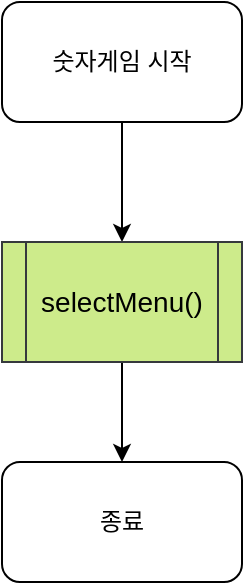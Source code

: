 <mxfile version="20.2.4" type="device" pages="7"><diagram id="C5RBs43oDa-KdzZeNtuy" name="main"><mxGraphModel dx="1207" dy="1109" grid="1" gridSize="10" guides="1" tooltips="1" connect="1" arrows="1" fold="1" page="1" pageScale="1" pageWidth="827" pageHeight="1169" math="0" shadow="0"><root><mxCell id="WIyWlLk6GJQsqaUBKTNV-0"/><mxCell id="WIyWlLk6GJQsqaUBKTNV-1" parent="WIyWlLk6GJQsqaUBKTNV-0"/><mxCell id="uVkJS1h35zM783HJpIO9-5" value="" style="edgeStyle=orthogonalEdgeStyle;rounded=0;orthogonalLoop=1;jettySize=auto;html=1;entryX=0.5;entryY=0;entryDx=0;entryDy=0;" edge="1" parent="WIyWlLk6GJQsqaUBKTNV-1" source="uVkJS1h35zM783HJpIO9-1" target="_pvK1R7NWMLlDdojO5CY-0"><mxGeometry relative="1" as="geometry"/></mxCell><mxCell id="uVkJS1h35zM783HJpIO9-1" value="숫자게임 시작" style="rounded=1;whiteSpace=wrap;html=1;" vertex="1" parent="WIyWlLk6GJQsqaUBKTNV-1"><mxGeometry x="354" y="40" width="120" height="60" as="geometry"/></mxCell><mxCell id="uVkJS1h35zM783HJpIO9-29" value="종료" style="whiteSpace=wrap;html=1;rounded=1;" vertex="1" parent="WIyWlLk6GJQsqaUBKTNV-1"><mxGeometry x="354" y="270" width="120" height="60" as="geometry"/></mxCell><mxCell id="_pvK1R7NWMLlDdojO5CY-3" value="" style="edgeStyle=orthogonalEdgeStyle;rounded=0;orthogonalLoop=1;jettySize=auto;html=1;fontSize=14;" edge="1" parent="WIyWlLk6GJQsqaUBKTNV-1" source="_pvK1R7NWMLlDdojO5CY-0" target="uVkJS1h35zM783HJpIO9-29"><mxGeometry relative="1" as="geometry"/></mxCell><mxCell id="_pvK1R7NWMLlDdojO5CY-0" value="selectMenu()" style="shape=process;whiteSpace=wrap;html=1;backgroundOutline=1;fontSize=14;fillColor=#cdeb8b;strokeColor=#36393d;" vertex="1" parent="WIyWlLk6GJQsqaUBKTNV-1"><mxGeometry x="354" y="160" width="120" height="60" as="geometry"/></mxCell></root></mxGraphModel></diagram><diagram id="bAp6ydhGfjx5st9klD4W" name="selectMenu"><mxGraphModel dx="1271" dy="1167" grid="1" gridSize="10" guides="1" tooltips="1" connect="1" arrows="1" fold="1" page="1" pageScale="1" pageWidth="827" pageHeight="1169" math="0" shadow="0"><root><mxCell id="0"/><mxCell id="1" parent="0"/><mxCell id="9-duJeXu1HuWtQftYZ14-1" value="" style="edgeStyle=orthogonalEdgeStyle;rounded=0;orthogonalLoop=1;jettySize=auto;html=1;fontSize=15;entryX=0.5;entryY=0;entryDx=0;entryDy=0;" edge="1" parent="1" source="9-duJeXu1HuWtQftYZ14-5" target="zVkVX1BJHOGxjDp4-cm--2"><mxGeometry relative="1" as="geometry"><mxPoint x="358.95" y="370" as="targetPoint"/></mxGeometry></mxCell><mxCell id="9-duJeXu1HuWtQftYZ14-2" value="2" style="edgeLabel;html=1;align=center;verticalAlign=middle;resizable=0;points=[];fontSize=15;" vertex="1" connectable="0" parent="9-duJeXu1HuWtQftYZ14-1"><mxGeometry x="-0.467" y="3" relative="1" as="geometry"><mxPoint as="offset"/></mxGeometry></mxCell><mxCell id="9-duJeXu1HuWtQftYZ14-3" value="" style="edgeStyle=orthogonalEdgeStyle;rounded=0;orthogonalLoop=1;jettySize=auto;html=1;fontSize=15;entryX=0.5;entryY=0;entryDx=0;entryDy=0;" edge="1" parent="1" source="9-duJeXu1HuWtQftYZ14-5" target="9-duJeXu1HuWtQftYZ14-5"><mxGeometry relative="1" as="geometry"><mxPoint x="178.95" y="340" as="targetPoint"/><Array as="points"><mxPoint x="359" y="190"/><mxPoint x="210" y="190"/><mxPoint x="210" y="270"/><mxPoint x="359" y="270"/></Array></mxGeometry></mxCell><mxCell id="9-duJeXu1HuWtQftYZ14-4" value="default" style="edgeLabel;html=1;align=center;verticalAlign=middle;resizable=0;points=[];fontSize=15;" vertex="1" connectable="0" parent="9-duJeXu1HuWtQftYZ14-3"><mxGeometry x="0.306" y="4" relative="1" as="geometry"><mxPoint x="10" y="4" as="offset"/></mxGeometry></mxCell><mxCell id="9-duJeXu1HuWtQftYZ14-5" value="원하는 기능을 선택해주세요" style="rhombus;whiteSpace=wrap;html=1;rounded=1;" vertex="1" parent="1"><mxGeometry x="278.95" y="230" width="160" height="80" as="geometry"/></mxCell><mxCell id="9-duJeXu1HuWtQftYZ14-6" value="" style="edgeStyle=orthogonalEdgeStyle;rounded=0;orthogonalLoop=1;jettySize=auto;html=1;fontSize=15;entryX=0.5;entryY=0;entryDx=0;entryDy=0;" edge="1" parent="1" source="9-duJeXu1HuWtQftYZ14-7" target="9-duJeXu1HuWtQftYZ14-5"><mxGeometry relative="1" as="geometry"><mxPoint x="862.95" y="340" as="targetPoint"/><Array as="points"><mxPoint x="560" y="190"/><mxPoint x="359" y="190"/></Array></mxGeometry></mxCell><mxCell id="9-duJeXu1HuWtQftYZ14-7" value="playBall()" style="shape=process;whiteSpace=wrap;html=1;fillColor=#ffe6cc;strokeColor=#d79b00;" vertex="1" parent="1"><mxGeometry x="499.95" y="240" width="130" height="60" as="geometry"/></mxCell><mxCell id="9-duJeXu1HuWtQftYZ14-8" value="" style="edgeStyle=orthogonalEdgeStyle;rounded=0;orthogonalLoop=1;jettySize=auto;html=1;endArrow=none;entryX=0;entryY=0.5;entryDx=0;entryDy=0;" edge="1" parent="1" source="9-duJeXu1HuWtQftYZ14-5" target="9-duJeXu1HuWtQftYZ14-7"><mxGeometry relative="1" as="geometry"><mxPoint x="358.95" y="310" as="sourcePoint"/><mxPoint x="358.95" y="390" as="targetPoint"/></mxGeometry></mxCell><mxCell id="9-duJeXu1HuWtQftYZ14-9" value="&lt;font style=&quot;font-size: 15px;&quot;&gt;&lt;b&gt;1&lt;/b&gt;&lt;/font&gt;" style="edgeLabel;html=1;align=center;verticalAlign=middle;resizable=0;points=[];fontSize=13;" vertex="1" connectable="0" parent="9-duJeXu1HuWtQftYZ14-8"><mxGeometry x="0.075" y="2" relative="1" as="geometry"><mxPoint x="-2" y="7" as="offset"/></mxGeometry></mxCell><mxCell id="zVkVX1BJHOGxjDp4-cm--1" style="edgeStyle=orthogonalEdgeStyle;rounded=0;orthogonalLoop=1;jettySize=auto;html=1;entryX=0.5;entryY=0;entryDx=0;entryDy=0;fontSize=14;" edge="1" parent="1" source="9-duJeXu1HuWtQftYZ14-10" target="9-duJeXu1HuWtQftYZ14-5"><mxGeometry relative="1" as="geometry"/></mxCell><mxCell id="9-duJeXu1HuWtQftYZ14-10" value="selectMenu" style="rounded=1;whiteSpace=wrap;html=1;fontSize=14;fillColor=#cdeb8b;strokeColor=#36393d;" vertex="1" parent="1"><mxGeometry x="298.95" y="70" width="120" height="60" as="geometry"/></mxCell><mxCell id="zVkVX1BJHOGxjDp4-cm--2" value="종료" style="rounded=1;whiteSpace=wrap;html=1;fontSize=14;fillColor=#cdeb8b;strokeColor=#36393d;" vertex="1" parent="1"><mxGeometry x="298.95" y="380" width="120" height="60" as="geometry"/></mxCell></root></mxGraphModel></diagram><diagram id="x1bRZd0iC76u8-oU4Qbn" name="playBall"><mxGraphModel dx="380" dy="1109" grid="1" gridSize="10" guides="1" tooltips="1" connect="1" arrows="1" fold="1" page="1" pageScale="1" pageWidth="827" pageHeight="1169" math="0" shadow="0"><root><mxCell id="0"/><mxCell id="1" parent="0"/><mxCell id="EG2db4ZvXb7v9bf6i86r-6" value="" style="edgeStyle=orthogonalEdgeStyle;rounded=0;orthogonalLoop=1;jettySize=auto;html=1;fontSize=12;" edge="1" parent="1" source="0vu9KIirDcHEanupQXg5-1" target="gS98TExUE1DXUjhEsmdj-3"><mxGeometry relative="1" as="geometry"/></mxCell><mxCell id="0vu9KIirDcHEanupQXg5-1" value="playBall" style="rounded=1;whiteSpace=wrap;html=1;fontSize=12;fillColor=#ffe6cc;strokeColor=#d79b00;" vertex="1" parent="1"><mxGeometry x="1213" y="24.94" width="120" height="60" as="geometry"/></mxCell><mxCell id="gS98TExUE1DXUjhEsmdj-4" value="" style="edgeStyle=orthogonalEdgeStyle;rounded=0;orthogonalLoop=1;jettySize=auto;html=1;fontSize=15;entryX=0.5;entryY=0;entryDx=0;entryDy=0;" edge="1" parent="1" source="gS98TExUE1DXUjhEsmdj-1" target="gS98TExUE1DXUjhEsmdj-9"><mxGeometry relative="1" as="geometry"/></mxCell><mxCell id="gS98TExUE1DXUjhEsmdj-5" value="Yes" style="edgeLabel;html=1;align=center;verticalAlign=middle;resizable=0;points=[];fontSize=15;" vertex="1" connectable="0" parent="gS98TExUE1DXUjhEsmdj-4"><mxGeometry x="-0.6" y="1" relative="1" as="geometry"><mxPoint as="offset"/></mxGeometry></mxCell><mxCell id="gS98TExUE1DXUjhEsmdj-7" value="" style="edgeStyle=orthogonalEdgeStyle;rounded=0;orthogonalLoop=1;jettySize=auto;html=1;fontSize=15;exitX=1;exitY=0.5;exitDx=0;exitDy=0;entryX=0.5;entryY=0;entryDx=0;entryDy=0;" edge="1" parent="1" source="gS98TExUE1DXUjhEsmdj-1" target="zKwce-JG-Tvyw7EVhBy0-1"><mxGeometry relative="1" as="geometry"><mxPoint x="1321" y="864.88" as="targetPoint"/><Array as="points"><mxPoint x="1441" y="394.94"/><mxPoint x="1441" y="884.94"/><mxPoint x="1273" y="884.94"/><mxPoint x="1273" y="924.94"/></Array></mxGeometry></mxCell><mxCell id="gS98TExUE1DXUjhEsmdj-8" value="No" style="edgeLabel;html=1;align=center;verticalAlign=middle;resizable=0;points=[];fontSize=15;" vertex="1" connectable="0" parent="gS98TExUE1DXUjhEsmdj-7"><mxGeometry x="0.151" y="1" relative="1" as="geometry"><mxPoint x="-61" y="-364" as="offset"/></mxGeometry></mxCell><mxCell id="gS98TExUE1DXUjhEsmdj-1" value="remainCount 가 &lt;br&gt;0 보다 큰가?" style="rhombus;whiteSpace=wrap;html=1;fontSize=13;" vertex="1" parent="1"><mxGeometry x="1194" y="354.88" width="158" height="80" as="geometry"/></mxCell><mxCell id="19aVycV1D6iqVh5cLs66-4" value="" style="edgeStyle=orthogonalEdgeStyle;rounded=0;orthogonalLoop=1;jettySize=auto;html=1;fontSize=15;" edge="1" parent="1" source="gS98TExUE1DXUjhEsmdj-3" target="19aVycV1D6iqVh5cLs66-1"><mxGeometry relative="1" as="geometry"/></mxCell><mxCell id="gS98TExUE1DXUjhEsmdj-3" value="&lt;span style=&quot;font-size: 13px;&quot;&gt;answer: [Int] ← []&lt;/span&gt;&lt;br&gt;userNumbers: [Int] ← []&lt;span style=&quot;font-size: 13px;&quot;&gt;&lt;br&gt;remainCount&amp;nbsp;&lt;/span&gt;&lt;span style=&quot;font-size: 13px;&quot;&gt;←&lt;/span&gt;&lt;span style=&quot;font-size: 13px;&quot;&gt;&amp;nbsp;9&lt;/span&gt;" style="whiteSpace=wrap;html=1;" vertex="1" parent="1"><mxGeometry x="1193" y="124.94" width="159" height="60" as="geometry"/></mxCell><mxCell id="tTXWJGBSKG9Qbc8CfJSd-2" value="" style="edgeStyle=orthogonalEdgeStyle;rounded=0;orthogonalLoop=1;jettySize=auto;html=1;fontSize=13;" edge="1" parent="1" source="gS98TExUE1DXUjhEsmdj-9" target="tTXWJGBSKG9Qbc8CfJSd-1"><mxGeometry relative="1" as="geometry"/></mxCell><mxCell id="gS98TExUE1DXUjhEsmdj-9" value="enterUserNumbers()" style="shape=process;whiteSpace=wrap;html=1;fillColor=#d5e8d4;strokeColor=#82b366;" vertex="1" parent="1"><mxGeometry x="1194" y="504.94" width="158" height="60" as="geometry"/></mxCell><mxCell id="tMNxzL_gaoHRdnnaNbxD-5" style="edgeStyle=orthogonalEdgeStyle;rounded=0;orthogonalLoop=1;jettySize=auto;html=1;entryX=0.5;entryY=0;entryDx=0;entryDy=0;fontSize=13;exitX=0.5;exitY=0;exitDx=0;exitDy=0;" edge="1" parent="1" target="gS98TExUE1DXUjhEsmdj-1"><mxGeometry relative="1" as="geometry"><mxPoint x="1040" y="489.88" as="sourcePoint"/><Array as="points"><mxPoint x="1041" y="304.94"/><mxPoint x="1272" y="304.94"/></Array></mxGeometry></mxCell><mxCell id="EG2db4ZvXb7v9bf6i86r-7" value="remainCount ←&amp;nbsp;remainCount - 1" style="whiteSpace=wrap;html=1;" vertex="1" parent="1"><mxGeometry x="910" y="474.94" width="198" height="60" as="geometry"/></mxCell><mxCell id="NdY0UmMS20PDG0NU7nxU-3" value="" style="edgeStyle=orthogonalEdgeStyle;rounded=0;orthogonalLoop=1;jettySize=auto;html=1;fontSize=13;" edge="1" parent="1" source="tTXWJGBSKG9Qbc8CfJSd-1" target="NdY0UmMS20PDG0NU7nxU-2"><mxGeometry relative="1" as="geometry"/></mxCell><mxCell id="tTXWJGBSKG9Qbc8CfJSd-1" value="refereeDecision()" style="shape=process;whiteSpace=wrap;html=1;fillColor=#f8cecc;strokeColor=#b85450;" vertex="1" parent="1"><mxGeometry x="1194" y="614.94" width="158" height="60" as="geometry"/></mxCell><mxCell id="zKwce-JG-Tvyw7EVhBy0-2" value="" style="edgeStyle=orthogonalEdgeStyle;rounded=0;orthogonalLoop=1;jettySize=auto;html=1;fontSize=13;" edge="1" parent="1" source="NdY0UmMS20PDG0NU7nxU-2" target="zKwce-JG-Tvyw7EVhBy0-1"><mxGeometry relative="1" as="geometry"/></mxCell><mxCell id="wl9UcZr1dxcssJ0GVz9--1" value="Yes" style="edgeLabel;html=1;align=center;verticalAlign=middle;resizable=0;points=[];fontSize=15;" vertex="1" connectable="0" parent="zKwce-JG-Tvyw7EVhBy0-2"><mxGeometry x="-0.356" y="4" relative="1" as="geometry"><mxPoint as="offset"/></mxGeometry></mxCell><mxCell id="tMNxzL_gaoHRdnnaNbxD-4" value="" style="edgeStyle=orthogonalEdgeStyle;rounded=0;orthogonalLoop=1;jettySize=auto;html=1;fontSize=13;entryX=0.5;entryY=1;entryDx=0;entryDy=0;" edge="1" parent="1" source="NdY0UmMS20PDG0NU7nxU-2"><mxGeometry relative="1" as="geometry"><mxPoint x="1040" y="549.88" as="targetPoint"/></mxGeometry></mxCell><mxCell id="tMNxzL_gaoHRdnnaNbxD-6" value="No" style="edgeLabel;html=1;align=center;verticalAlign=middle;resizable=0;points=[];fontSize=15;" vertex="1" connectable="0" parent="tMNxzL_gaoHRdnnaNbxD-4"><mxGeometry x="-0.818" y="-4" relative="1" as="geometry"><mxPoint y="4" as="offset"/></mxGeometry></mxCell><mxCell id="NdY0UmMS20PDG0NU7nxU-2" value="&lt;font size=&quot;2&quot;&gt;strikeCount가 3인가?&lt;/font&gt;" style="rhombus;whiteSpace=wrap;html=1;" vertex="1" parent="1"><mxGeometry x="1154" y="734.94" width="238" height="100" as="geometry"/></mxCell><mxCell id="zKwce-JG-Tvyw7EVhBy0-1" value="종료" style="whiteSpace=wrap;html=1;fillColor=#ffe6cc;strokeColor=#d79b00;rounded=1;fontSize=14;" vertex="1" parent="1"><mxGeometry x="1212.5" y="924.94" width="120" height="60" as="geometry"/></mxCell><mxCell id="19aVycV1D6iqVh5cLs66-3" style="edgeStyle=orthogonalEdgeStyle;rounded=0;orthogonalLoop=1;jettySize=auto;html=1;entryX=0.5;entryY=0;entryDx=0;entryDy=0;fontSize=15;" edge="1" parent="1" source="19aVycV1D6iqVh5cLs66-1" target="gS98TExUE1DXUjhEsmdj-1"><mxGeometry relative="1" as="geometry"/></mxCell><mxCell id="19aVycV1D6iqVh5cLs66-1" value="generateAnswer()" style="shape=process;whiteSpace=wrap;html=1;fillColor=#b1ddf0;strokeColor=#10739e;" vertex="1" parent="1"><mxGeometry x="1182" y="214.94" width="182" height="60" as="geometry"/></mxCell></root></mxGraphModel></diagram><diagram id="aLTh9UcyX-KJLq9WHDeC" name="generateAnswer"><mxGraphModel dx="1207" dy="1109" grid="1" gridSize="10" guides="1" tooltips="1" connect="1" arrows="1" fold="1" page="1" pageScale="1" pageWidth="827" pageHeight="1169" math="0" shadow="0"><root><mxCell id="0"/><mxCell id="1" parent="0"/><mxCell id="sXuIHZm2m7XB8Aruyv2w-1" value="" style="edgeStyle=orthogonalEdgeStyle;rounded=0;orthogonalLoop=1;jettySize=auto;html=1;fontSize=12;" edge="1" parent="1" source="sXuIHZm2m7XB8Aruyv2w-2" target="sXuIHZm2m7XB8Aruyv2w-3"><mxGeometry relative="1" as="geometry"/></mxCell><mxCell id="sXuIHZm2m7XB8Aruyv2w-2" value="&lt;span style=&quot;font-size: 14px;&quot;&gt;generateAnswer&lt;/span&gt;" style="rounded=1;whiteSpace=wrap;html=1;fontSize=14;fillColor=#b1ddf0;strokeColor=#10739e;" vertex="1" parent="1"><mxGeometry x="328" y="40" width="172" height="60" as="geometry"/></mxCell><mxCell id="doPPeeVqtxUkTzj32kxz-2" value="" style="edgeStyle=orthogonalEdgeStyle;rounded=0;orthogonalLoop=1;jettySize=auto;html=1;fontSize=15;" edge="1" parent="1" source="sXuIHZm2m7XB8Aruyv2w-3" target="doPPeeVqtxUkTzj32kxz-1"><mxGeometry relative="1" as="geometry"/></mxCell><mxCell id="sXuIHZm2m7XB8Aruyv2w-3" value="&lt;font style=&quot;font-size: 15px;&quot;&gt;array&amp;nbsp;&lt;span style=&quot;font-size: 13px;&quot;&gt;←&amp;nbsp;&lt;/span&gt;Array(1...9)&lt;/font&gt;" style="whiteSpace=wrap;html=1;fontSize=15;" vertex="1" parent="1"><mxGeometry x="328" y="150" width="172" height="60" as="geometry"/></mxCell><mxCell id="d5MZBwNqHJ_Mi4aCTEE0-1" value="return array[...2]" style="whiteSpace=wrap;html=1;fontSize=15;rounded=1;fillColor=#b1ddf0;strokeColor=#10739e;" vertex="1" parent="1"><mxGeometry x="328" y="370" width="172" height="60" as="geometry"/></mxCell><mxCell id="doPPeeVqtxUkTzj32kxz-5" style="edgeStyle=orthogonalEdgeStyle;rounded=0;orthogonalLoop=1;jettySize=auto;html=1;entryX=0.5;entryY=0;entryDx=0;entryDy=0;fontSize=15;" edge="1" parent="1" source="doPPeeVqtxUkTzj32kxz-1" target="d5MZBwNqHJ_Mi4aCTEE0-1"><mxGeometry relative="1" as="geometry"/></mxCell><mxCell id="doPPeeVqtxUkTzj32kxz-1" value="array.shuffle()" style="whiteSpace=wrap;html=1;fontSize=15;" vertex="1" parent="1"><mxGeometry x="328" y="260" width="172" height="60" as="geometry"/></mxCell></root></mxGraphModel></diagram><diagram id="P2Lwb9b8-zngavWbPFj4" name="enterUserNumbers"><mxGraphModel dx="1207" dy="1109" grid="1" gridSize="10" guides="1" tooltips="1" connect="1" arrows="1" fold="1" page="1" pageScale="1" pageWidth="827" pageHeight="1169" math="0" shadow="0"><root><mxCell id="0"/><mxCell id="1" parent="0"/><mxCell id="f1oUTCTegR3kX7C3wxpJ-4" value="" style="edgeStyle=orthogonalEdgeStyle;rounded=0;orthogonalLoop=1;jettySize=auto;html=1;fontSize=14;entryX=0.5;entryY=0;entryDx=0;entryDy=0;" edge="1" parent="1" source="T2oydMQJGVF85t8c5pfL-1" target="f1oUTCTegR3kX7C3wxpJ-10"><mxGeometry relative="1" as="geometry"/></mxCell><mxCell id="T2oydMQJGVF85t8c5pfL-1" value="enterUserNumbers" style="rounded=1;whiteSpace=wrap;html=1;fontSize=12;fillColor=#d5e8d4;strokeColor=#82b366;" vertex="1" parent="1"><mxGeometry x="354" y="40" width="120" height="60" as="geometry"/></mxCell><mxCell id="f1oUTCTegR3kX7C3wxpJ-9" value="" style="edgeStyle=orthogonalEdgeStyle;rounded=0;orthogonalLoop=1;jettySize=auto;html=1;fontSize=14;" edge="1" parent="1" source="f1oUTCTegR3kX7C3wxpJ-3" target="f1oUTCTegR3kX7C3wxpJ-8"><mxGeometry relative="1" as="geometry"/></mxCell><mxCell id="f1oUTCTegR3kX7C3wxpJ-3" value="validateNumbers()" style="shape=process;whiteSpace=wrap;html=1;backgroundOutline=1;fontSize=14;fillColor=#E798DA;strokeColor=#9673a6;" vertex="1" parent="1"><mxGeometry x="338" y="250" width="152" height="60" as="geometry"/></mxCell><mxCell id="f1oUTCTegR3kX7C3wxpJ-8" value="종료" style="rounded=1;whiteSpace=wrap;html=1;fontSize=14;fillColor=#d5e8d4;strokeColor=#82b366;" vertex="1" parent="1"><mxGeometry x="354" y="370" width="120" height="60" as="geometry"/></mxCell><mxCell id="f1oUTCTegR3kX7C3wxpJ-11" style="edgeStyle=orthogonalEdgeStyle;rounded=0;orthogonalLoop=1;jettySize=auto;html=1;entryX=0.5;entryY=0;entryDx=0;entryDy=0;fontSize=14;" edge="1" parent="1" source="f1oUTCTegR3kX7C3wxpJ-10" target="f1oUTCTegR3kX7C3wxpJ-3"><mxGeometry relative="1" as="geometry"/></mxCell><mxCell id="f1oUTCTegR3kX7C3wxpJ-10" value="userNumbers입력" style="shape=parallelogram;perimeter=parallelogramPerimeter;whiteSpace=wrap;html=1;fixedSize=1;fontSize=14;" vertex="1" parent="1"><mxGeometry x="338" y="140" width="152" height="60" as="geometry"/></mxCell></root></mxGraphModel></diagram><diagram id="Rob_CizOmsIow78yoG5n" name="validateNumbers"><mxGraphModel dx="1207" dy="1109" grid="1" gridSize="10" guides="1" tooltips="1" connect="1" arrows="1" fold="1" page="1" pageScale="1" pageWidth="827" pageHeight="1169" math="0" shadow="0"><root><mxCell id="0"/><mxCell id="1" parent="0"/><mxCell id="k_RR2u9WZUeU5pOYb6rj-2" value="" style="edgeStyle=orthogonalEdgeStyle;rounded=0;orthogonalLoop=1;jettySize=auto;html=1;fontSize=15;" edge="1" parent="1" source="A0CpQGZ-rkBbQLJp0RB6-1" target="k_RR2u9WZUeU5pOYb6rj-1"><mxGeometry relative="1" as="geometry"/></mxCell><mxCell id="A0CpQGZ-rkBbQLJp0RB6-1" value="&lt;span style=&quot;font-size: 14px;&quot;&gt;validateNumbers&lt;br&gt;&lt;/span&gt;" style="rounded=1;whiteSpace=wrap;html=1;fontSize=15;fillColor=#E798DA;strokeColor=#9673a6;" vertex="1" parent="1"><mxGeometry x="76" y="40" width="120" height="60" as="geometry"/></mxCell><mxCell id="0upmTNsg9QvnYbL_rNpU-1" value="throw Error" style="whiteSpace=wrap;html=1;fontSize=15;fillColor=#E798DA;strokeColor=#9673a6;rounded=1;" vertex="1" parent="1"><mxGeometry x="76" y="680" width="120" height="60" as="geometry"/></mxCell><mxCell id="k_RR2u9WZUeU5pOYb6rj-6" value="" style="edgeStyle=orthogonalEdgeStyle;rounded=0;orthogonalLoop=1;jettySize=auto;html=1;fontSize=15;" edge="1" parent="1" source="k_RR2u9WZUeU5pOYb6rj-1" target="k_RR2u9WZUeU5pOYb6rj-5"><mxGeometry relative="1" as="geometry"/></mxCell><mxCell id="k_RR2u9WZUeU5pOYb6rj-1" value="공백을 기준으로 분리" style="shape=parallelogram;perimeter=parallelogramPerimeter;whiteSpace=wrap;html=1;fixedSize=1;fontSize=15;rounded=1;size=-14;" vertex="1" parent="1"><mxGeometry x="40" y="160" width="192" height="60" as="geometry"/></mxCell><mxCell id="k_RR2u9WZUeU5pOYb6rj-10" style="edgeStyle=orthogonalEdgeStyle;rounded=0;orthogonalLoop=1;jettySize=auto;html=1;exitX=1;exitY=0.5;exitDx=0;exitDy=0;entryX=0.5;entryY=0;entryDx=0;entryDy=0;fontSize=15;" edge="1" parent="1" source="k_RR2u9WZUeU5pOYb6rj-5" target="k_RR2u9WZUeU5pOYb6rj-7"><mxGeometry relative="1" as="geometry"/></mxCell><mxCell id="k_RR2u9WZUeU5pOYb6rj-19" value="Yes" style="edgeLabel;html=1;align=center;verticalAlign=middle;resizable=0;points=[];fontSize=15;" vertex="1" connectable="0" parent="k_RR2u9WZUeU5pOYb6rj-10"><mxGeometry x="-0.649" y="-1" relative="1" as="geometry"><mxPoint as="offset"/></mxGeometry></mxCell><mxCell id="k_RR2u9WZUeU5pOYb6rj-14" style="edgeStyle=orthogonalEdgeStyle;rounded=0;orthogonalLoop=1;jettySize=auto;html=1;fontSize=15;" edge="1" parent="1" source="k_RR2u9WZUeU5pOYb6rj-5" target="0upmTNsg9QvnYbL_rNpU-1"><mxGeometry relative="1" as="geometry"/></mxCell><mxCell id="k_RR2u9WZUeU5pOYb6rj-5" value="빈 값이 아닌가?" style="rhombus;whiteSpace=wrap;html=1;fontSize=15;" vertex="1" parent="1"><mxGeometry x="50" y="290" width="172" height="80" as="geometry"/></mxCell><mxCell id="k_RR2u9WZUeU5pOYb6rj-12" style="edgeStyle=orthogonalEdgeStyle;rounded=0;orthogonalLoop=1;jettySize=auto;html=1;exitX=1;exitY=0.5;exitDx=0;exitDy=0;fontSize=15;" edge="1" parent="1" source="k_RR2u9WZUeU5pOYb6rj-7" target="k_RR2u9WZUeU5pOYb6rj-8"><mxGeometry relative="1" as="geometry"/></mxCell><mxCell id="k_RR2u9WZUeU5pOYb6rj-20" value="Yes" style="edgeLabel;html=1;align=center;verticalAlign=middle;resizable=0;points=[];fontSize=15;" vertex="1" connectable="0" parent="k_RR2u9WZUeU5pOYb6rj-12"><mxGeometry x="-0.865" y="2" relative="1" as="geometry"><mxPoint x="11" y="2" as="offset"/></mxGeometry></mxCell><mxCell id="k_RR2u9WZUeU5pOYb6rj-15" style="edgeStyle=orthogonalEdgeStyle;rounded=0;orthogonalLoop=1;jettySize=auto;html=1;entryX=0.5;entryY=0;entryDx=0;entryDy=0;fontSize=15;" edge="1" parent="1" source="k_RR2u9WZUeU5pOYb6rj-7" target="0upmTNsg9QvnYbL_rNpU-1"><mxGeometry relative="1" as="geometry"/></mxCell><mxCell id="k_RR2u9WZUeU5pOYb6rj-7" value="값이 3개 인가?" style="rhombus;whiteSpace=wrap;html=1;fontSize=15;" vertex="1" parent="1"><mxGeometry x="200" y="367" width="172" height="80" as="geometry"/></mxCell><mxCell id="k_RR2u9WZUeU5pOYb6rj-13" value="" style="edgeStyle=orthogonalEdgeStyle;rounded=0;orthogonalLoop=1;jettySize=auto;html=1;fontSize=15;entryX=0.5;entryY=0;entryDx=0;entryDy=0;" edge="1" parent="1" source="k_RR2u9WZUeU5pOYb6rj-8" target="k_RR2u9WZUeU5pOYb6rj-9"><mxGeometry relative="1" as="geometry"/></mxCell><mxCell id="k_RR2u9WZUeU5pOYb6rj-22" value="Yes" style="edgeLabel;html=1;align=center;verticalAlign=middle;resizable=0;points=[];fontSize=15;" vertex="1" connectable="0" parent="k_RR2u9WZUeU5pOYb6rj-13"><mxGeometry x="-0.716" relative="1" as="geometry"><mxPoint as="offset"/></mxGeometry></mxCell><mxCell id="k_RR2u9WZUeU5pOYb6rj-16" style="edgeStyle=orthogonalEdgeStyle;rounded=0;orthogonalLoop=1;jettySize=auto;html=1;entryX=0.5;entryY=0;entryDx=0;entryDy=0;fontSize=15;" edge="1" parent="1" source="k_RR2u9WZUeU5pOYb6rj-8" target="0upmTNsg9QvnYbL_rNpU-1"><mxGeometry relative="1" as="geometry"/></mxCell><mxCell id="k_RR2u9WZUeU5pOYb6rj-8" value="숫자 인가?" style="rhombus;whiteSpace=wrap;html=1;fontSize=15;" vertex="1" parent="1"><mxGeometry x="360" y="437" width="172" height="80" as="geometry"/></mxCell><mxCell id="k_RR2u9WZUeU5pOYb6rj-17" style="edgeStyle=orthogonalEdgeStyle;rounded=0;orthogonalLoop=1;jettySize=auto;html=1;fontSize=15;entryX=0.5;entryY=0;entryDx=0;entryDy=0;" edge="1" parent="1" source="k_RR2u9WZUeU5pOYb6rj-9" target="0upmTNsg9QvnYbL_rNpU-1"><mxGeometry relative="1" as="geometry"><mxPoint x="140" y="620" as="targetPoint"/></mxGeometry></mxCell><mxCell id="k_RR2u9WZUeU5pOYb6rj-23" value="No" style="edgeLabel;html=1;align=center;verticalAlign=middle;resizable=0;points=[];fontSize=15;" vertex="1" connectable="0" parent="k_RR2u9WZUeU5pOYb6rj-17"><mxGeometry x="0.697" y="1" relative="1" as="geometry"><mxPoint as="offset"/></mxGeometry></mxCell><mxCell id="k_RR2u9WZUeU5pOYb6rj-25" value="" style="edgeStyle=orthogonalEdgeStyle;rounded=0;orthogonalLoop=1;jettySize=auto;html=1;fontSize=15;" edge="1" parent="1" source="k_RR2u9WZUeU5pOYb6rj-9" target="k_RR2u9WZUeU5pOYb6rj-24"><mxGeometry relative="1" as="geometry"/></mxCell><mxCell id="k_RR2u9WZUeU5pOYb6rj-26" value="Yes" style="edgeLabel;html=1;align=center;verticalAlign=middle;resizable=0;points=[];fontSize=15;" vertex="1" connectable="0" parent="k_RR2u9WZUeU5pOYb6rj-25"><mxGeometry x="-0.756" y="3" relative="1" as="geometry"><mxPoint as="offset"/></mxGeometry></mxCell><mxCell id="k_RR2u9WZUeU5pOYb6rj-9" value="한자리 수 인가?" style="rhombus;whiteSpace=wrap;html=1;fontSize=15;" vertex="1" parent="1"><mxGeometry x="550" y="507" width="172" height="80" as="geometry"/></mxCell><mxCell id="k_RR2u9WZUeU5pOYb6rj-24" value="종료" style="whiteSpace=wrap;html=1;fontSize=15;fillColor=#E798DA;strokeColor=#9673a6;rounded=1;" vertex="1" parent="1"><mxGeometry x="576" y="680" width="120" height="60" as="geometry"/></mxCell></root></mxGraphModel></diagram><diagram id="tTN5DGC_BCw-VYjFKcaA" name="refereeDecision"><mxGraphModel dx="1006" dy="924" grid="1" gridSize="10" guides="1" tooltips="1" connect="1" arrows="1" fold="1" page="1" pageScale="1" pageWidth="827" pageHeight="1169" math="0" shadow="0"><root><mxCell id="0"/><mxCell id="1" parent="0"/><mxCell id="-uodLNP6edF_gqyUUZwN-12" style="edgeStyle=orthogonalEdgeStyle;rounded=0;orthogonalLoop=1;jettySize=auto;html=1;exitX=0.5;exitY=1;exitDx=0;exitDy=0;entryX=0.5;entryY=0;entryDx=0;entryDy=0;fontSize=15;" edge="1" parent="1" source="8PB_2P3C-_OEOIQm-Dnn-1" target="L-VLlliajpD1Et5Zq9Fr-3"><mxGeometry relative="1" as="geometry"/></mxCell><mxCell id="8PB_2P3C-_OEOIQm-Dnn-1" value="refereeDecision" style="rounded=1;whiteSpace=wrap;html=1;fontSize=13;fillColor=#ffcccc;strokeColor=#36393d;" vertex="1" parent="1"><mxGeometry x="354" y="40" width="120" height="60" as="geometry"/></mxCell><mxCell id="wt0RjxniVfQZJazsvFSf-1" value="strikeCount&lt;br&gt;ballCount&lt;br&gt;반환" style="whiteSpace=wrap;html=1;fontSize=13;fillColor=#ffcccc;strokeColor=#36393d;rounded=1;" vertex="1" parent="1"><mxGeometry x="354" y="540" width="120" height="60" as="geometry"/></mxCell><mxCell id="-uodLNP6edF_gqyUUZwN-2" value="" style="edgeStyle=orthogonalEdgeStyle;rounded=0;orthogonalLoop=1;jettySize=auto;html=1;fontSize=15;" edge="1" parent="1" source="L-VLlliajpD1Et5Zq9Fr-1" target="-uodLNP6edF_gqyUUZwN-1"><mxGeometry relative="1" as="geometry"/></mxCell><mxCell id="-uodLNP6edF_gqyUUZwN-3" value="Yes" style="edgeLabel;html=1;align=center;verticalAlign=middle;resizable=0;points=[];fontSize=15;" vertex="1" connectable="0" parent="-uodLNP6edF_gqyUUZwN-2"><mxGeometry x="-0.4" y="4" relative="1" as="geometry"><mxPoint as="offset"/></mxGeometry></mxCell><mxCell id="-uodLNP6edF_gqyUUZwN-20" style="edgeStyle=orthogonalEdgeStyle;rounded=0;orthogonalLoop=1;jettySize=auto;html=1;fontSize=15;entryX=0.5;entryY=1;entryDx=0;entryDy=0;" edge="1" parent="1" source="L-VLlliajpD1Et5Zq9Fr-1" target="L-VLlliajpD1Et5Zq9Fr-3"><mxGeometry relative="1" as="geometry"><mxPoint x="700" y="470" as="targetPoint"/><Array as="points"><mxPoint x="700" y="210"/><mxPoint x="700" y="450"/><mxPoint x="414" y="450"/></Array></mxGeometry></mxCell><mxCell id="-uodLNP6edF_gqyUUZwN-21" value="No" style="edgeLabel;html=1;align=center;verticalAlign=middle;resizable=0;points=[];fontSize=15;" vertex="1" connectable="0" parent="-uodLNP6edF_gqyUUZwN-20"><mxGeometry x="-0.967" y="1" relative="1" as="geometry"><mxPoint x="7" y="1" as="offset"/></mxGeometry></mxCell><mxCell id="L-VLlliajpD1Et5Zq9Fr-1" value="userNumbers[index]가 &lt;br&gt;answer에 포함되어 있는가?" style="rhombus;whiteSpace=wrap;html=1;fontSize=13;rounded=1;arcSize=0;" vertex="1" parent="1"><mxGeometry x="318" y="170" width="192" height="80" as="geometry"/></mxCell><mxCell id="-uodLNP6edF_gqyUUZwN-17" value="" style="edgeStyle=orthogonalEdgeStyle;rounded=0;orthogonalLoop=1;jettySize=auto;html=1;fontSize=15;" edge="1" parent="1" source="L-VLlliajpD1Et5Zq9Fr-3" target="wt0RjxniVfQZJazsvFSf-1"><mxGeometry relative="1" as="geometry"/></mxCell><mxCell id="L-VLlliajpD1Et5Zq9Fr-3" value="for index in 0...2" style="swimlane;fontSize=15;startSize=20;" vertex="1" parent="1"><mxGeometry x="58" y="130" width="712" height="360" as="geometry"/></mxCell><mxCell id="-uodLNP6edF_gqyUUZwN-1" value="userNumbers[index]가 &lt;br&gt;answer[index]와 같은가?" style="rhombus;whiteSpace=wrap;html=1;fontSize=13;rounded=1;arcSize=0;" vertex="1" parent="L-VLlliajpD1Et5Zq9Fr-3"><mxGeometry x="260" y="160" width="192" height="80" as="geometry"/></mxCell><mxCell id="-uodLNP6edF_gqyUUZwN-8" value="ballCount + 1" style="whiteSpace=wrap;html=1;fontSize=13;rounded=1;arcSize=0;" vertex="1" parent="L-VLlliajpD1Et5Zq9Fr-3"><mxGeometry x="461" y="240" width="120" height="60" as="geometry"/></mxCell><mxCell id="-uodLNP6edF_gqyUUZwN-18" style="edgeStyle=orthogonalEdgeStyle;rounded=0;orthogonalLoop=1;jettySize=auto;html=1;exitX=0.5;exitY=1;exitDx=0;exitDy=0;entryX=0.5;entryY=1;entryDx=0;entryDy=0;fontSize=15;" edge="1" parent="L-VLlliajpD1Et5Zq9Fr-3" source="-uodLNP6edF_gqyUUZwN-8" target="L-VLlliajpD1Et5Zq9Fr-3"><mxGeometry relative="1" as="geometry"><Array as="points"><mxPoint x="521" y="320"/><mxPoint x="356" y="320"/></Array></mxGeometry></mxCell><mxCell id="-uodLNP6edF_gqyUUZwN-9" value="" style="edgeStyle=orthogonalEdgeStyle;rounded=0;orthogonalLoop=1;jettySize=auto;html=1;fontSize=15;entryX=0.5;entryY=0;entryDx=0;entryDy=0;" edge="1" parent="L-VLlliajpD1Et5Zq9Fr-3" source="-uodLNP6edF_gqyUUZwN-1" target="-uodLNP6edF_gqyUUZwN-8"><mxGeometry relative="1" as="geometry"><Array as="points"><mxPoint x="521" y="200"/></Array></mxGeometry></mxCell><mxCell id="-uodLNP6edF_gqyUUZwN-16" value="No" style="edgeLabel;html=1;align=center;verticalAlign=middle;resizable=0;points=[];fontSize=15;" vertex="1" connectable="0" parent="-uodLNP6edF_gqyUUZwN-9"><mxGeometry x="-0.731" y="-1" relative="1" as="geometry"><mxPoint as="offset"/></mxGeometry></mxCell><mxCell id="-uodLNP6edF_gqyUUZwN-11" value="strikeCount + 1" style="whiteSpace=wrap;html=1;fontSize=13;rounded=1;arcSize=0;" vertex="1" parent="L-VLlliajpD1Et5Zq9Fr-3"><mxGeometry x="122" y="240" width="120" height="60" as="geometry"/></mxCell><mxCell id="-uodLNP6edF_gqyUUZwN-19" style="edgeStyle=orthogonalEdgeStyle;rounded=0;orthogonalLoop=1;jettySize=auto;html=1;fontSize=15;entryX=0.5;entryY=1;entryDx=0;entryDy=0;" edge="1" parent="L-VLlliajpD1Et5Zq9Fr-3" source="-uodLNP6edF_gqyUUZwN-11" target="L-VLlliajpD1Et5Zq9Fr-3"><mxGeometry relative="1" as="geometry"><mxPoint x="311" y="360" as="targetPoint"/><Array as="points"><mxPoint x="182" y="320"/><mxPoint x="356" y="320"/></Array></mxGeometry></mxCell><mxCell id="-uodLNP6edF_gqyUUZwN-6" value="" style="edgeStyle=orthogonalEdgeStyle;rounded=0;orthogonalLoop=1;jettySize=auto;html=1;fontSize=15;entryX=0.5;entryY=0;entryDx=0;entryDy=0;" edge="1" parent="L-VLlliajpD1Et5Zq9Fr-3" source="-uodLNP6edF_gqyUUZwN-1" target="-uodLNP6edF_gqyUUZwN-11"><mxGeometry relative="1" as="geometry"><mxPoint x="305" y="320" as="targetPoint"/></mxGeometry></mxCell><mxCell id="-uodLNP6edF_gqyUUZwN-7" value="Yes" style="edgeLabel;html=1;align=center;verticalAlign=middle;resizable=0;points=[];fontSize=15;" vertex="1" connectable="0" parent="-uodLNP6edF_gqyUUZwN-6"><mxGeometry x="-0.6" y="1" relative="1" as="geometry"><mxPoint as="offset"/></mxGeometry></mxCell><mxCell id="-uodLNP6edF_gqyUUZwN-15" value="" style="endArrow=classic;html=1;rounded=0;fontSize=15;entryX=0.5;entryY=0;entryDx=0;entryDy=0;" edge="1" parent="1" target="L-VLlliajpD1Et5Zq9Fr-1"><mxGeometry width="50" height="50" relative="1" as="geometry"><mxPoint x="415" y="149" as="sourcePoint"/><mxPoint x="450" y="280" as="targetPoint"/></mxGeometry></mxCell></root></mxGraphModel></diagram></mxfile>